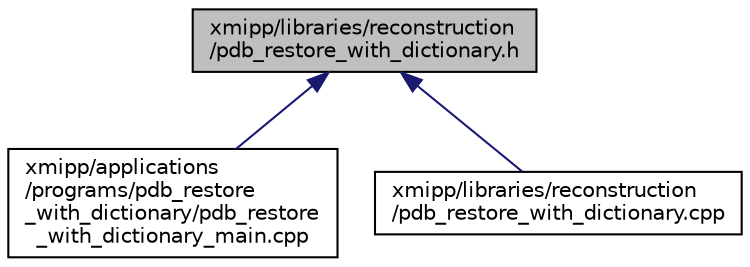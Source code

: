 digraph "xmipp/libraries/reconstruction/pdb_restore_with_dictionary.h"
{
  edge [fontname="Helvetica",fontsize="10",labelfontname="Helvetica",labelfontsize="10"];
  node [fontname="Helvetica",fontsize="10",shape=record];
  Node80 [label="xmipp/libraries/reconstruction\l/pdb_restore_with_dictionary.h",height=0.2,width=0.4,color="black", fillcolor="grey75", style="filled", fontcolor="black"];
  Node80 -> Node81 [dir="back",color="midnightblue",fontsize="10",style="solid",fontname="Helvetica"];
  Node81 [label="xmipp/applications\l/programs/pdb_restore\l_with_dictionary/pdb_restore\l_with_dictionary_main.cpp",height=0.2,width=0.4,color="black", fillcolor="white", style="filled",URL="$pdb__restore__with__dictionary__main_8cpp.html"];
  Node80 -> Node82 [dir="back",color="midnightblue",fontsize="10",style="solid",fontname="Helvetica"];
  Node82 [label="xmipp/libraries/reconstruction\l/pdb_restore_with_dictionary.cpp",height=0.2,width=0.4,color="black", fillcolor="white", style="filled",URL="$pdb__restore__with__dictionary_8cpp.html"];
}
